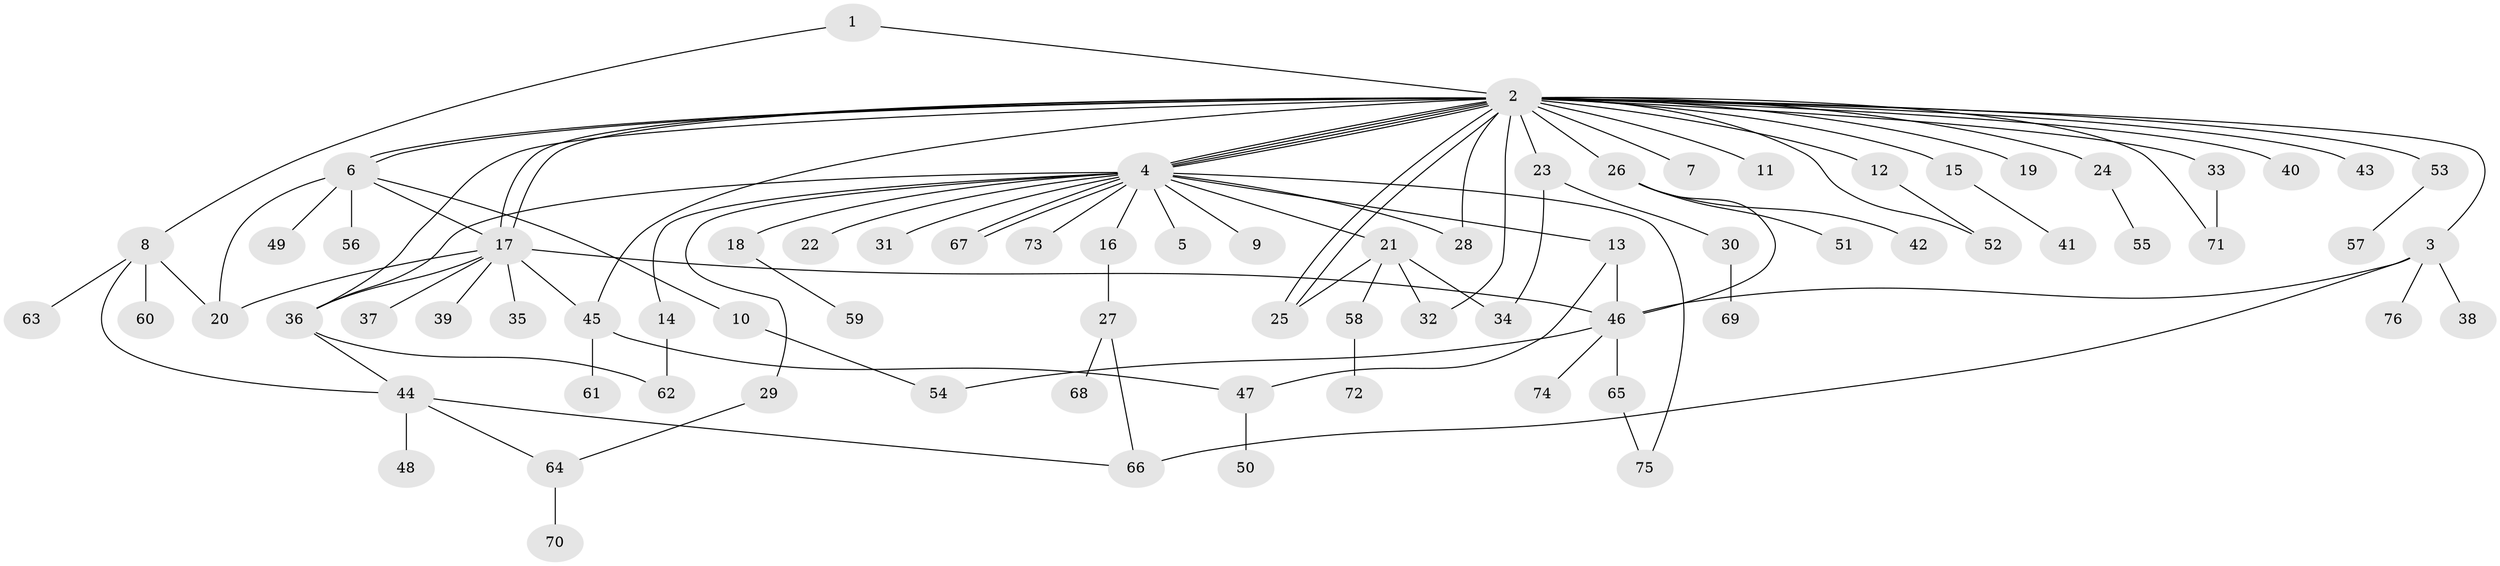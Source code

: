 // coarse degree distribution, {4: 0.0625, 11: 0.03125, 3: 0.15625, 14: 0.03125, 1: 0.40625, 5: 0.03125, 6: 0.09375, 2: 0.1875}
// Generated by graph-tools (version 1.1) at 2025/50/03/04/25 22:50:04]
// undirected, 76 vertices, 105 edges
graph export_dot {
  node [color=gray90,style=filled];
  1;
  2;
  3;
  4;
  5;
  6;
  7;
  8;
  9;
  10;
  11;
  12;
  13;
  14;
  15;
  16;
  17;
  18;
  19;
  20;
  21;
  22;
  23;
  24;
  25;
  26;
  27;
  28;
  29;
  30;
  31;
  32;
  33;
  34;
  35;
  36;
  37;
  38;
  39;
  40;
  41;
  42;
  43;
  44;
  45;
  46;
  47;
  48;
  49;
  50;
  51;
  52;
  53;
  54;
  55;
  56;
  57;
  58;
  59;
  60;
  61;
  62;
  63;
  64;
  65;
  66;
  67;
  68;
  69;
  70;
  71;
  72;
  73;
  74;
  75;
  76;
  1 -- 2;
  1 -- 8;
  2 -- 3;
  2 -- 4;
  2 -- 4;
  2 -- 4;
  2 -- 4;
  2 -- 6;
  2 -- 6;
  2 -- 7;
  2 -- 11;
  2 -- 12;
  2 -- 15;
  2 -- 17;
  2 -- 17;
  2 -- 19;
  2 -- 23;
  2 -- 24;
  2 -- 25;
  2 -- 25;
  2 -- 26;
  2 -- 28;
  2 -- 32;
  2 -- 33;
  2 -- 36;
  2 -- 40;
  2 -- 43;
  2 -- 45;
  2 -- 52;
  2 -- 53;
  2 -- 71;
  3 -- 38;
  3 -- 46;
  3 -- 66;
  3 -- 76;
  4 -- 5;
  4 -- 9;
  4 -- 13;
  4 -- 14;
  4 -- 16;
  4 -- 18;
  4 -- 21;
  4 -- 22;
  4 -- 28;
  4 -- 29;
  4 -- 31;
  4 -- 36;
  4 -- 67;
  4 -- 67;
  4 -- 73;
  4 -- 75;
  6 -- 10;
  6 -- 17;
  6 -- 20;
  6 -- 49;
  6 -- 56;
  8 -- 20;
  8 -- 44;
  8 -- 60;
  8 -- 63;
  10 -- 54;
  12 -- 52;
  13 -- 46;
  13 -- 47;
  14 -- 62;
  15 -- 41;
  16 -- 27;
  17 -- 20;
  17 -- 35;
  17 -- 36;
  17 -- 37;
  17 -- 39;
  17 -- 45;
  17 -- 46;
  18 -- 59;
  21 -- 25;
  21 -- 32;
  21 -- 34;
  21 -- 58;
  23 -- 30;
  23 -- 34;
  24 -- 55;
  26 -- 42;
  26 -- 46;
  26 -- 51;
  27 -- 66;
  27 -- 68;
  29 -- 64;
  30 -- 69;
  33 -- 71;
  36 -- 44;
  36 -- 62;
  44 -- 48;
  44 -- 64;
  44 -- 66;
  45 -- 47;
  45 -- 61;
  46 -- 54;
  46 -- 65;
  46 -- 74;
  47 -- 50;
  53 -- 57;
  58 -- 72;
  64 -- 70;
  65 -- 75;
}
